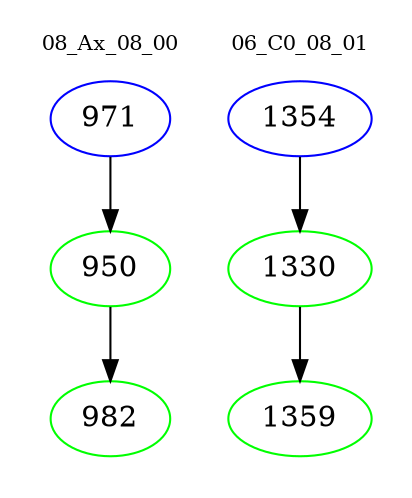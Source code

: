 digraph{
subgraph cluster_0 {
color = white
label = "08_Ax_08_00";
fontsize=10;
T0_971 [label="971", color="blue"]
T0_971 -> T0_950 [color="black"]
T0_950 [label="950", color="green"]
T0_950 -> T0_982 [color="black"]
T0_982 [label="982", color="green"]
}
subgraph cluster_1 {
color = white
label = "06_C0_08_01";
fontsize=10;
T1_1354 [label="1354", color="blue"]
T1_1354 -> T1_1330 [color="black"]
T1_1330 [label="1330", color="green"]
T1_1330 -> T1_1359 [color="black"]
T1_1359 [label="1359", color="green"]
}
}
